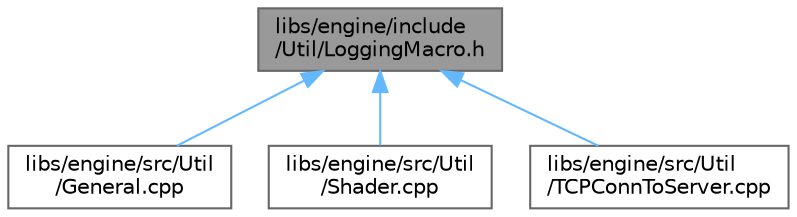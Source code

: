 digraph "libs/engine/include/Util/LoggingMacro.h"
{
 // LATEX_PDF_SIZE
  bgcolor="transparent";
  edge [fontname=Helvetica,fontsize=10,labelfontname=Helvetica,labelfontsize=10];
  node [fontname=Helvetica,fontsize=10,shape=box,height=0.2,width=0.4];
  Node1 [label="libs/engine/include\l/Util/LoggingMacro.h",height=0.2,width=0.4,color="gray40", fillcolor="grey60", style="filled", fontcolor="black",tooltip=" "];
  Node1 -> Node2 [dir="back",color="steelblue1",style="solid"];
  Node2 [label="libs/engine/src/Util\l/General.cpp",height=0.2,width=0.4,color="grey40", fillcolor="white", style="filled",URL="$_general_8cpp.html",tooltip=" "];
  Node1 -> Node3 [dir="back",color="steelblue1",style="solid"];
  Node3 [label="libs/engine/src/Util\l/Shader.cpp",height=0.2,width=0.4,color="grey40", fillcolor="white", style="filled",URL="$_shader_8cpp.html",tooltip=" "];
  Node1 -> Node4 [dir="back",color="steelblue1",style="solid"];
  Node4 [label="libs/engine/src/Util\l/TCPConnToServer.cpp",height=0.2,width=0.4,color="grey40", fillcolor="white", style="filled",URL="$_t_c_p_conn_to_server_8cpp.html",tooltip=" "];
}
